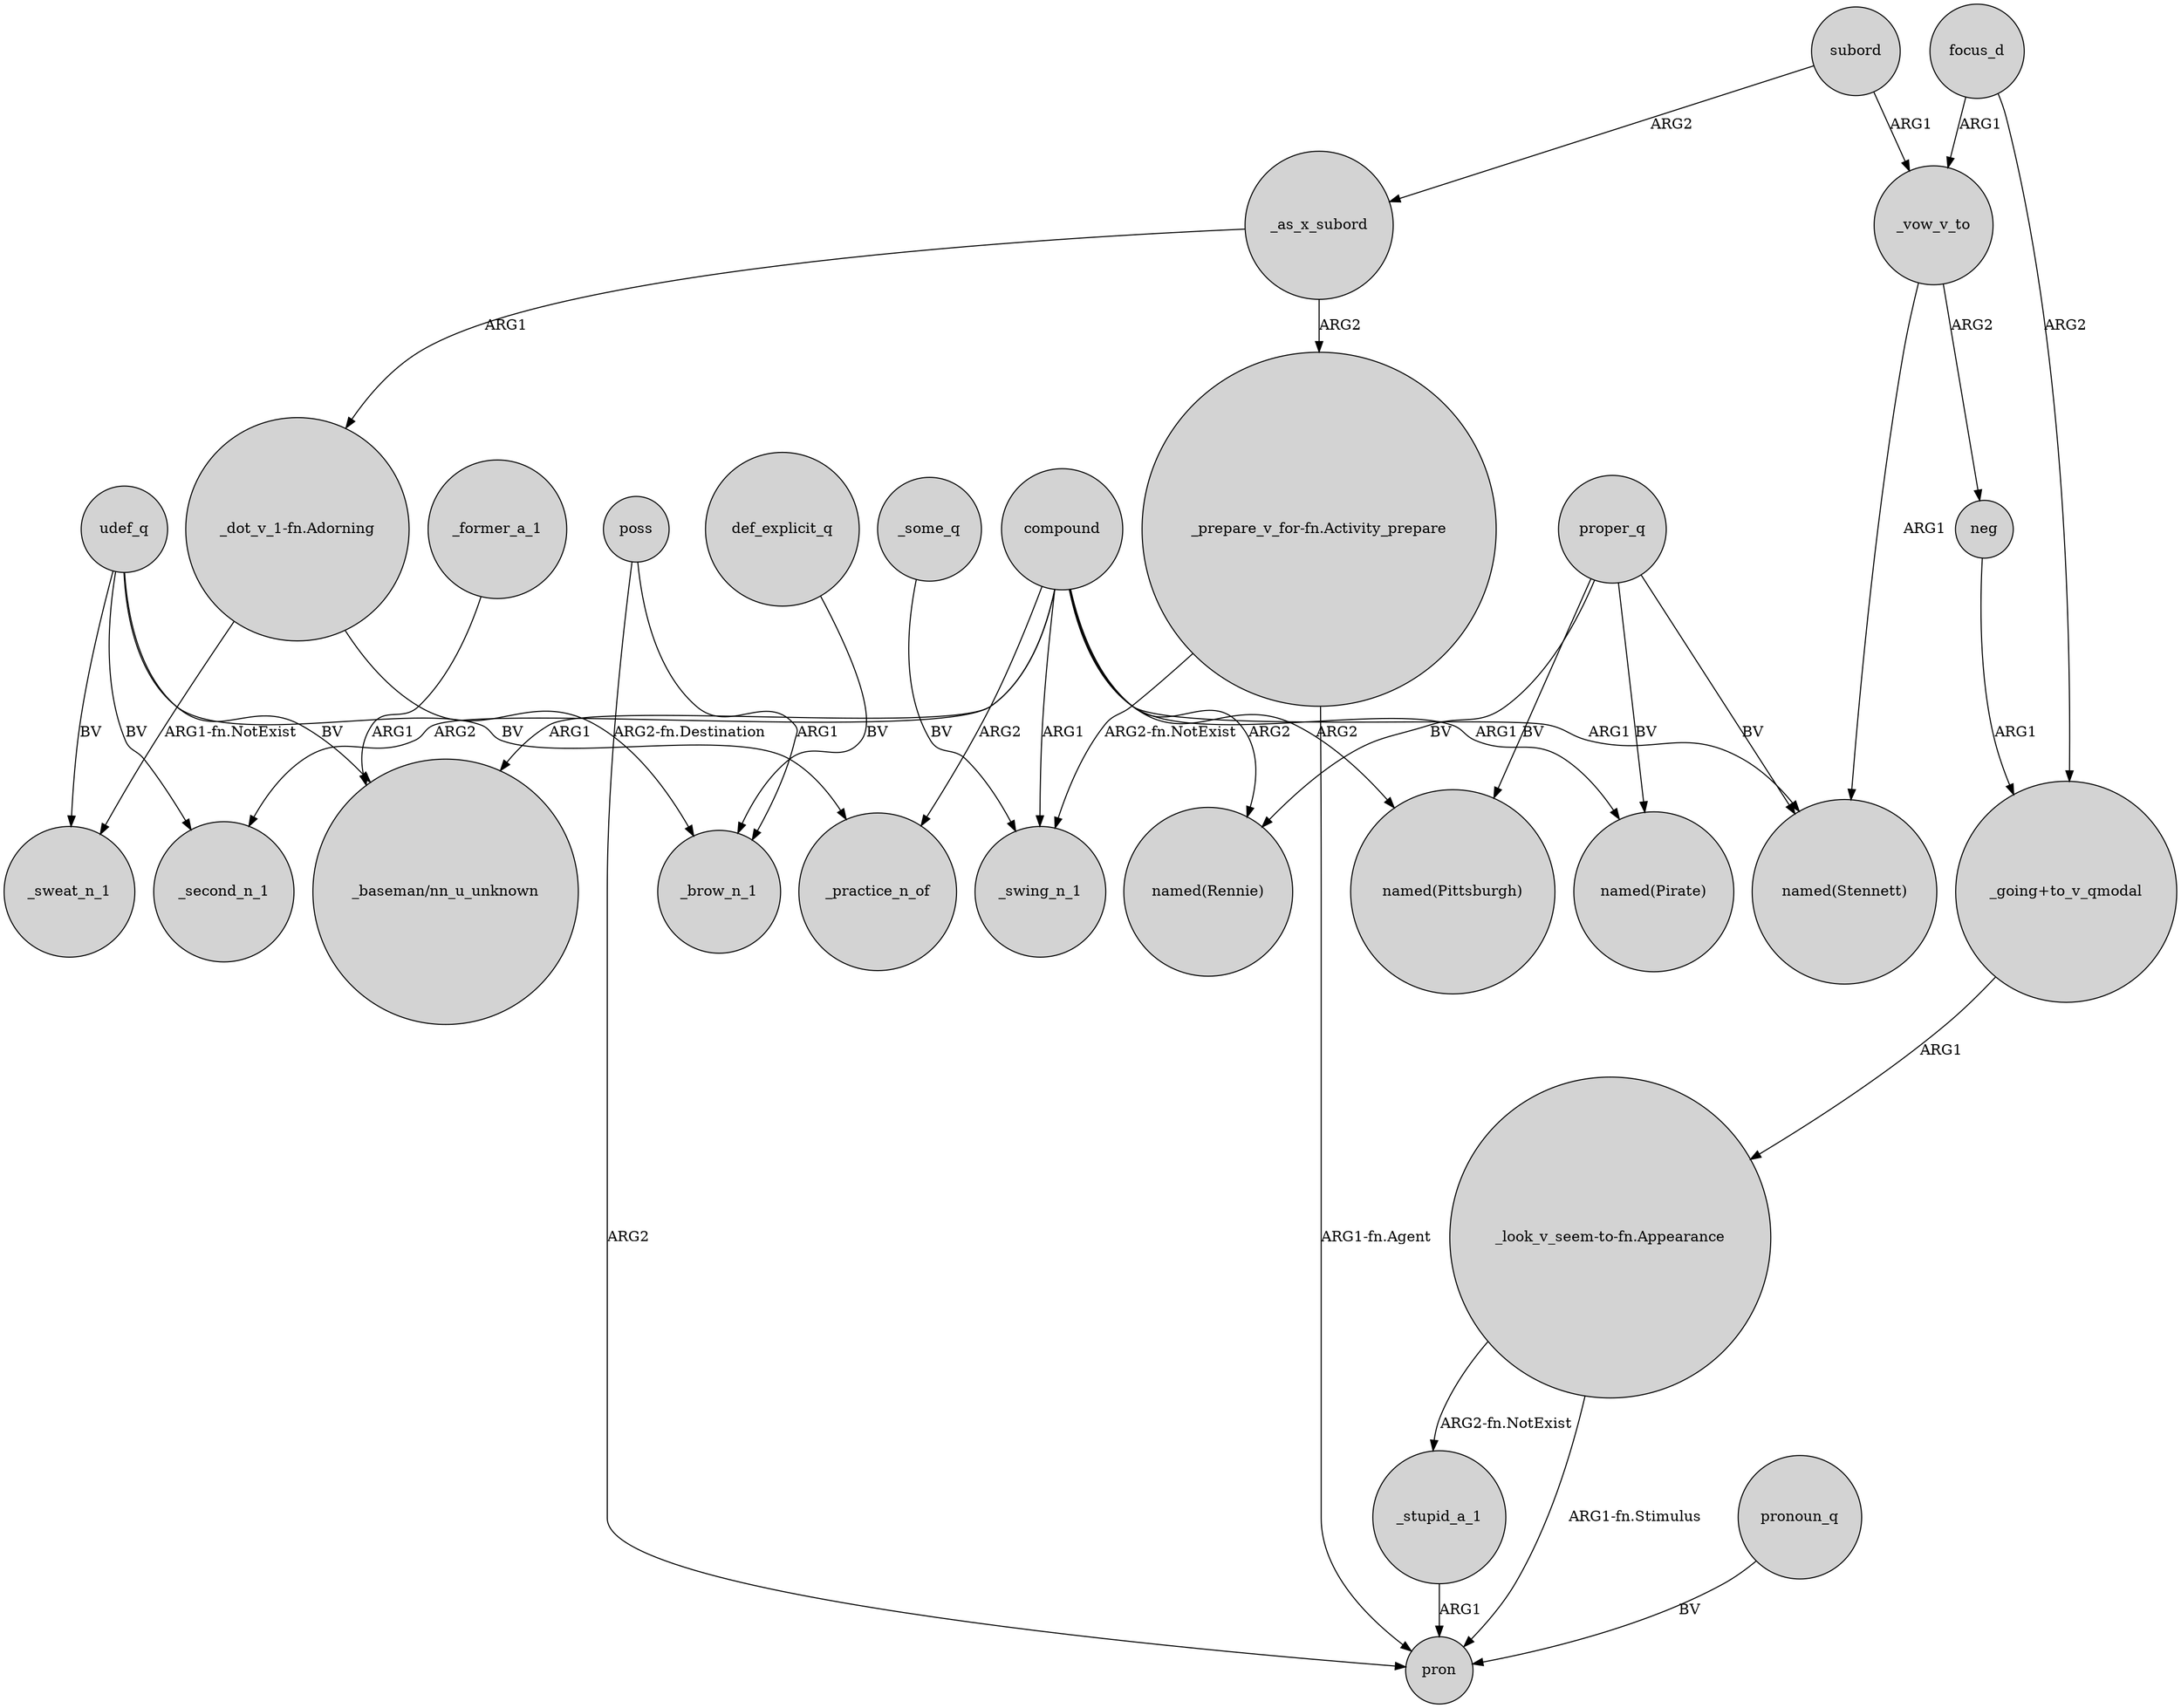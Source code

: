 digraph {
	node [shape=circle style=filled]
	"_dot_v_1-fn.Adorning" -> _sweat_n_1 [label="ARG1-fn.NotExist"]
	udef_q -> "_baseman/nn_u_unknown" [label=BV]
	_stupid_a_1 -> pron [label=ARG1]
	_vow_v_to -> neg [label=ARG2]
	_vow_v_to -> "named(Stennett)" [label=ARG1]
	compound -> "named(Stennett)" [label=ARG1]
	"_dot_v_1-fn.Adorning" -> _brow_n_1 [label="ARG2-fn.Destination"]
	poss -> pron [label=ARG2]
	proper_q -> "named(Rennie)" [label=BV]
	proper_q -> "named(Stennett)" [label=BV]
	compound -> "named(Rennie)" [label=ARG2]
	_as_x_subord -> "_dot_v_1-fn.Adorning" [label=ARG1]
	"_prepare_v_for-fn.Activity_prepare" -> pron [label="ARG1-fn.Agent"]
	subord -> _vow_v_to [label=ARG1]
	_former_a_1 -> "_baseman/nn_u_unknown" [label=ARG1]
	compound -> _second_n_1 [label=ARG2]
	pronoun_q -> pron [label=BV]
	neg -> "_going+to_v_qmodal" [label=ARG1]
	poss -> _brow_n_1 [label=ARG1]
	udef_q -> _second_n_1 [label=BV]
	_some_q -> _swing_n_1 [label=BV]
	"_prepare_v_for-fn.Activity_prepare" -> _swing_n_1 [label="ARG2-fn.NotExist"]
	compound -> "named(Pittsburgh)" [label=ARG2]
	def_explicit_q -> _brow_n_1 [label=BV]
	"_look_v_seem-to-fn.Appearance" -> pron [label="ARG1-fn.Stimulus"]
	subord -> _as_x_subord [label=ARG2]
	focus_d -> _vow_v_to [label=ARG1]
	compound -> "named(Pirate)" [label=ARG1]
	"_look_v_seem-to-fn.Appearance" -> _stupid_a_1 [label="ARG2-fn.NotExist"]
	proper_q -> "named(Pirate)" [label=BV]
	_as_x_subord -> "_prepare_v_for-fn.Activity_prepare" [label=ARG2]
	focus_d -> "_going+to_v_qmodal" [label=ARG2]
	udef_q -> _practice_n_of [label=BV]
	compound -> "_baseman/nn_u_unknown" [label=ARG1]
	compound -> _swing_n_1 [label=ARG1]
	udef_q -> _sweat_n_1 [label=BV]
	compound -> _practice_n_of [label=ARG2]
	proper_q -> "named(Pittsburgh)" [label=BV]
	"_going+to_v_qmodal" -> "_look_v_seem-to-fn.Appearance" [label=ARG1]
}
